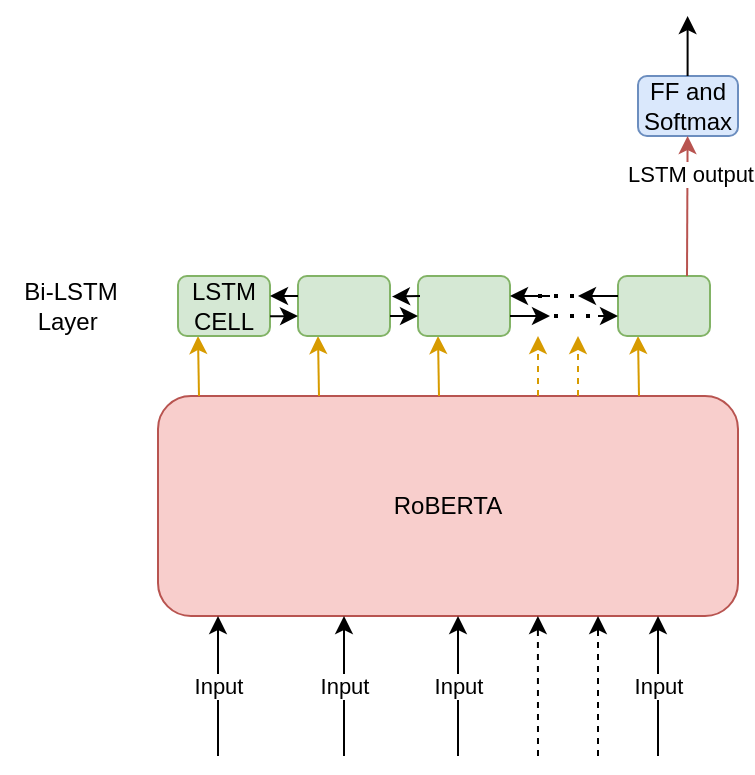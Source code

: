 <mxfile version="23.1.5" type="github">
  <diagram name="Page-1" id="cFSVYr4zR0H9C7fJpWOq">
    <mxGraphModel dx="814" dy="426" grid="1" gridSize="10" guides="1" tooltips="1" connect="1" arrows="1" fold="1" page="1" pageScale="1" pageWidth="827" pageHeight="1169" math="0" shadow="0">
      <root>
        <mxCell id="0" />
        <mxCell id="1" parent="0" />
        <mxCell id="oPVQxB0ANUBvH--QyVol-1" value="RoBERTA" style="rounded=1;whiteSpace=wrap;html=1;fillColor=#f8cecc;strokeColor=#b85450;" vertex="1" parent="1">
          <mxGeometry x="290" y="340" width="290" height="110" as="geometry" />
        </mxCell>
        <mxCell id="oPVQxB0ANUBvH--QyVol-17" value="" style="endArrow=classic;html=1;rounded=0;" edge="1" parent="1">
          <mxGeometry relative="1" as="geometry">
            <mxPoint x="540" y="520" as="sourcePoint" />
            <mxPoint x="540" y="450" as="targetPoint" />
          </mxGeometry>
        </mxCell>
        <mxCell id="oPVQxB0ANUBvH--QyVol-18" value="Input" style="edgeLabel;resizable=0;html=1;;align=center;verticalAlign=middle;" connectable="0" vertex="1" parent="oPVQxB0ANUBvH--QyVol-17">
          <mxGeometry relative="1" as="geometry" />
        </mxCell>
        <mxCell id="oPVQxB0ANUBvH--QyVol-24" value="" style="endArrow=classic;html=1;rounded=0;" edge="1" parent="1">
          <mxGeometry relative="1" as="geometry">
            <mxPoint x="440" y="520" as="sourcePoint" />
            <mxPoint x="440" y="450" as="targetPoint" />
          </mxGeometry>
        </mxCell>
        <mxCell id="oPVQxB0ANUBvH--QyVol-25" value="Input" style="edgeLabel;resizable=0;html=1;;align=center;verticalAlign=middle;" connectable="0" vertex="1" parent="oPVQxB0ANUBvH--QyVol-24">
          <mxGeometry relative="1" as="geometry" />
        </mxCell>
        <mxCell id="oPVQxB0ANUBvH--QyVol-26" value="" style="endArrow=classic;html=1;rounded=0;" edge="1" parent="1">
          <mxGeometry relative="1" as="geometry">
            <mxPoint x="383" y="520" as="sourcePoint" />
            <mxPoint x="383" y="450" as="targetPoint" />
          </mxGeometry>
        </mxCell>
        <mxCell id="oPVQxB0ANUBvH--QyVol-27" value="Input" style="edgeLabel;resizable=0;html=1;;align=center;verticalAlign=middle;" connectable="0" vertex="1" parent="oPVQxB0ANUBvH--QyVol-26">
          <mxGeometry relative="1" as="geometry" />
        </mxCell>
        <mxCell id="oPVQxB0ANUBvH--QyVol-28" value="" style="endArrow=classic;html=1;rounded=0;" edge="1" parent="1">
          <mxGeometry relative="1" as="geometry">
            <mxPoint x="320" y="520" as="sourcePoint" />
            <mxPoint x="320" y="450" as="targetPoint" />
          </mxGeometry>
        </mxCell>
        <mxCell id="oPVQxB0ANUBvH--QyVol-29" value="Input" style="edgeLabel;resizable=0;html=1;;align=center;verticalAlign=middle;" connectable="0" vertex="1" parent="oPVQxB0ANUBvH--QyVol-28">
          <mxGeometry relative="1" as="geometry" />
        </mxCell>
        <mxCell id="oPVQxB0ANUBvH--QyVol-32" value="" style="endArrow=classic;html=1;rounded=0;exitX=0.091;exitY=0;exitDx=0;exitDy=0;exitPerimeter=0;fillColor=#ffe6cc;strokeColor=#d79b00;" edge="1" parent="1">
          <mxGeometry width="50" height="50" relative="1" as="geometry">
            <mxPoint x="370.5" y="340" as="sourcePoint" />
            <mxPoint x="370" y="310" as="targetPoint" />
          </mxGeometry>
        </mxCell>
        <mxCell id="oPVQxB0ANUBvH--QyVol-33" value="" style="endArrow=classic;html=1;rounded=0;exitX=0.091;exitY=0;exitDx=0;exitDy=0;exitPerimeter=0;fillColor=#ffe6cc;strokeColor=#d79b00;" edge="1" parent="1">
          <mxGeometry width="50" height="50" relative="1" as="geometry">
            <mxPoint x="430.5" y="340" as="sourcePoint" />
            <mxPoint x="430" y="310" as="targetPoint" />
          </mxGeometry>
        </mxCell>
        <mxCell id="oPVQxB0ANUBvH--QyVol-34" value="" style="endArrow=classic;html=1;rounded=0;exitX=0.091;exitY=0;exitDx=0;exitDy=0;exitPerimeter=0;fillColor=#ffe6cc;strokeColor=#d79b00;" edge="1" parent="1">
          <mxGeometry width="50" height="50" relative="1" as="geometry">
            <mxPoint x="530.5" y="340" as="sourcePoint" />
            <mxPoint x="530" y="310" as="targetPoint" />
          </mxGeometry>
        </mxCell>
        <mxCell id="oPVQxB0ANUBvH--QyVol-43" value="" style="endArrow=classic;html=1;rounded=0;exitX=0.091;exitY=0;exitDx=0;exitDy=0;exitPerimeter=0;fillColor=#ffe6cc;strokeColor=#d79b00;" edge="1" parent="1">
          <mxGeometry width="50" height="50" relative="1" as="geometry">
            <mxPoint x="310.5" y="340" as="sourcePoint" />
            <mxPoint x="310" y="310" as="targetPoint" />
          </mxGeometry>
        </mxCell>
        <mxCell id="oPVQxB0ANUBvH--QyVol-52" value="LSTM CELL" style="rounded=1;whiteSpace=wrap;html=1;fillColor=#d5e8d4;strokeColor=#82b366;" vertex="1" parent="1">
          <mxGeometry x="300" y="280" width="46" height="30" as="geometry" />
        </mxCell>
        <mxCell id="oPVQxB0ANUBvH--QyVol-55" value="" style="rounded=1;whiteSpace=wrap;html=1;fillColor=#d5e8d4;strokeColor=#82b366;" vertex="1" parent="1">
          <mxGeometry x="360" y="280" width="46" height="30" as="geometry" />
        </mxCell>
        <mxCell id="oPVQxB0ANUBvH--QyVol-57" value="" style="rounded=1;whiteSpace=wrap;html=1;fillColor=#d5e8d4;strokeColor=#82b366;" vertex="1" parent="1">
          <mxGeometry x="420" y="280" width="46" height="30" as="geometry" />
        </mxCell>
        <mxCell id="oPVQxB0ANUBvH--QyVol-59" value="" style="rounded=1;whiteSpace=wrap;html=1;fillColor=#d5e8d4;strokeColor=#82b366;" vertex="1" parent="1">
          <mxGeometry x="520" y="280" width="46" height="30" as="geometry" />
        </mxCell>
        <mxCell id="oPVQxB0ANUBvH--QyVol-61" value="" style="endArrow=classic;html=1;rounded=0;" edge="1" parent="1">
          <mxGeometry width="50" height="50" relative="1" as="geometry">
            <mxPoint x="466" y="300" as="sourcePoint" />
            <mxPoint x="486" y="300" as="targetPoint" />
          </mxGeometry>
        </mxCell>
        <mxCell id="oPVQxB0ANUBvH--QyVol-62" value="" style="endArrow=none;dashed=1;html=1;dashPattern=1 3;strokeWidth=2;rounded=0;" edge="1" parent="1">
          <mxGeometry width="50" height="50" relative="1" as="geometry">
            <mxPoint x="480" y="300" as="sourcePoint" />
            <mxPoint x="510" y="300" as="targetPoint" />
          </mxGeometry>
        </mxCell>
        <mxCell id="oPVQxB0ANUBvH--QyVol-64" value="" style="endArrow=classic;html=1;rounded=0;" edge="1" parent="1">
          <mxGeometry width="50" height="50" relative="1" as="geometry">
            <mxPoint x="510" y="300" as="sourcePoint" />
            <mxPoint x="520" y="300" as="targetPoint" />
          </mxGeometry>
        </mxCell>
        <mxCell id="oPVQxB0ANUBvH--QyVol-65" value="" style="html=1;labelBackgroundColor=#ffffff;startArrow=none;startFill=0;startSize=6;endArrow=classic;endFill=1;endSize=6;jettySize=auto;orthogonalLoop=1;strokeWidth=1;dashed=1;fontSize=14;rounded=0;entryX=0.655;entryY=1;entryDx=0;entryDy=0;entryPerimeter=0;" edge="1" parent="1" target="oPVQxB0ANUBvH--QyVol-1">
          <mxGeometry width="60" height="60" relative="1" as="geometry">
            <mxPoint x="480" y="520" as="sourcePoint" />
            <mxPoint x="480" y="460" as="targetPoint" />
          </mxGeometry>
        </mxCell>
        <mxCell id="oPVQxB0ANUBvH--QyVol-66" value="" style="html=1;labelBackgroundColor=#ffffff;startArrow=none;startFill=0;startSize=6;endArrow=classic;endFill=1;endSize=6;jettySize=auto;orthogonalLoop=1;strokeWidth=1;dashed=1;fontSize=14;rounded=0;entryX=0.655;entryY=1;entryDx=0;entryDy=0;entryPerimeter=0;" edge="1" parent="1">
          <mxGeometry width="60" height="60" relative="1" as="geometry">
            <mxPoint x="510" y="520" as="sourcePoint" />
            <mxPoint x="510" y="450" as="targetPoint" />
          </mxGeometry>
        </mxCell>
        <mxCell id="oPVQxB0ANUBvH--QyVol-67" value="" style="html=1;labelBackgroundColor=#ffffff;startArrow=none;startFill=0;startSize=6;endArrow=classic;endFill=1;endSize=6;jettySize=auto;orthogonalLoop=1;strokeWidth=1;dashed=1;fontSize=14;rounded=0;fillColor=#ffe6cc;strokeColor=#d79b00;" edge="1" parent="1">
          <mxGeometry width="60" height="60" relative="1" as="geometry">
            <mxPoint x="480" y="340" as="sourcePoint" />
            <mxPoint x="480" y="310" as="targetPoint" />
          </mxGeometry>
        </mxCell>
        <mxCell id="oPVQxB0ANUBvH--QyVol-69" value="" style="html=1;labelBackgroundColor=#ffffff;startArrow=none;startFill=0;startSize=6;endArrow=classic;endFill=1;endSize=6;jettySize=auto;orthogonalLoop=1;strokeWidth=1;dashed=1;fontSize=14;rounded=0;fillColor=#ffe6cc;strokeColor=#d79b00;" edge="1" parent="1">
          <mxGeometry width="60" height="60" relative="1" as="geometry">
            <mxPoint x="500" y="340" as="sourcePoint" />
            <mxPoint x="500" y="310" as="targetPoint" />
          </mxGeometry>
        </mxCell>
        <mxCell id="oPVQxB0ANUBvH--QyVol-90" value="" style="edgeStyle=orthogonalEdgeStyle;rounded=0;orthogonalLoop=1;jettySize=auto;html=1;" edge="1" parent="1">
          <mxGeometry relative="1" as="geometry">
            <mxPoint x="360" y="290" as="sourcePoint" />
            <mxPoint x="346" y="290" as="targetPoint" />
          </mxGeometry>
        </mxCell>
        <mxCell id="oPVQxB0ANUBvH--QyVol-97" value="" style="endArrow=classic;html=1;rounded=0;entryX=1;entryY=0.5;entryDx=0;entryDy=0;" edge="1" parent="1">
          <mxGeometry width="50" height="50" relative="1" as="geometry">
            <mxPoint x="421" y="290" as="sourcePoint" />
            <mxPoint x="407" y="290.31" as="targetPoint" />
          </mxGeometry>
        </mxCell>
        <mxCell id="oPVQxB0ANUBvH--QyVol-151" value="FF and&lt;br style=&quot;border-color: var(--border-color);&quot;&gt;Softmax" style="rounded=1;whiteSpace=wrap;html=1;fillColor=#dae8fc;strokeColor=#6c8ebf;" vertex="1" parent="1">
          <mxGeometry x="530" y="180" width="50" height="30" as="geometry" />
        </mxCell>
        <mxCell id="oPVQxB0ANUBvH--QyVol-152" value="" style="endArrow=classic;html=1;rounded=0;fillColor=#f8cecc;strokeColor=#b85450;exitX=0.75;exitY=0;exitDx=0;exitDy=0;" edge="1" parent="1" source="oPVQxB0ANUBvH--QyVol-59">
          <mxGeometry width="50" height="50" relative="1" as="geometry">
            <mxPoint x="554.8" y="270" as="sourcePoint" />
            <mxPoint x="554.8" y="210" as="targetPoint" />
          </mxGeometry>
        </mxCell>
        <mxCell id="oPVQxB0ANUBvH--QyVol-154" value="LSTM output" style="edgeLabel;html=1;align=center;verticalAlign=middle;resizable=0;points=[];" vertex="1" connectable="0" parent="oPVQxB0ANUBvH--QyVol-152">
          <mxGeometry x="0.455" y="-1" relative="1" as="geometry">
            <mxPoint as="offset" />
          </mxGeometry>
        </mxCell>
        <mxCell id="oPVQxB0ANUBvH--QyVol-168" value="Bi-LSTM&lt;br&gt;Layer&amp;nbsp;" style="text;html=1;align=center;verticalAlign=middle;resizable=0;points=[];autosize=1;strokeColor=none;fillColor=none;" vertex="1" parent="1">
          <mxGeometry x="211" y="275" width="70" height="40" as="geometry" />
        </mxCell>
        <mxCell id="oPVQxB0ANUBvH--QyVol-170" value="" style="endArrow=classic;html=1;rounded=0;" edge="1" parent="1">
          <mxGeometry width="50" height="50" relative="1" as="geometry">
            <mxPoint x="554.8" y="180" as="sourcePoint" />
            <mxPoint x="554.8" y="150" as="targetPoint" />
          </mxGeometry>
        </mxCell>
        <mxCell id="oPVQxB0ANUBvH--QyVol-176" value="" style="endArrow=classic;html=1;rounded=0;exitX=1.001;exitY=0.672;exitDx=0;exitDy=0;exitPerimeter=0;" edge="1" parent="1" source="oPVQxB0ANUBvH--QyVol-52">
          <mxGeometry width="50" height="50" relative="1" as="geometry">
            <mxPoint x="350" y="300" as="sourcePoint" />
            <mxPoint x="360" y="300" as="targetPoint" />
          </mxGeometry>
        </mxCell>
        <mxCell id="oPVQxB0ANUBvH--QyVol-177" value="" style="endArrow=classic;html=1;rounded=0;exitX=1.001;exitY=0.672;exitDx=0;exitDy=0;exitPerimeter=0;" edge="1" parent="1">
          <mxGeometry width="50" height="50" relative="1" as="geometry">
            <mxPoint x="406" y="300" as="sourcePoint" />
            <mxPoint x="420" y="300" as="targetPoint" />
          </mxGeometry>
        </mxCell>
        <mxCell id="oPVQxB0ANUBvH--QyVol-179" value="" style="endArrow=classic;html=1;rounded=0;" edge="1" parent="1">
          <mxGeometry width="50" height="50" relative="1" as="geometry">
            <mxPoint x="486" y="290" as="sourcePoint" />
            <mxPoint x="466" y="290" as="targetPoint" />
          </mxGeometry>
        </mxCell>
        <mxCell id="oPVQxB0ANUBvH--QyVol-180" value="" style="endArrow=none;dashed=1;html=1;dashPattern=1 3;strokeWidth=2;rounded=0;" edge="1" parent="1">
          <mxGeometry width="50" height="50" relative="1" as="geometry">
            <mxPoint x="480" y="290" as="sourcePoint" />
            <mxPoint x="510" y="290" as="targetPoint" />
          </mxGeometry>
        </mxCell>
        <mxCell id="oPVQxB0ANUBvH--QyVol-181" value="" style="endArrow=classic;html=1;rounded=0;" edge="1" parent="1">
          <mxGeometry width="50" height="50" relative="1" as="geometry">
            <mxPoint x="520" y="290" as="sourcePoint" />
            <mxPoint x="500" y="290" as="targetPoint" />
          </mxGeometry>
        </mxCell>
      </root>
    </mxGraphModel>
  </diagram>
</mxfile>
